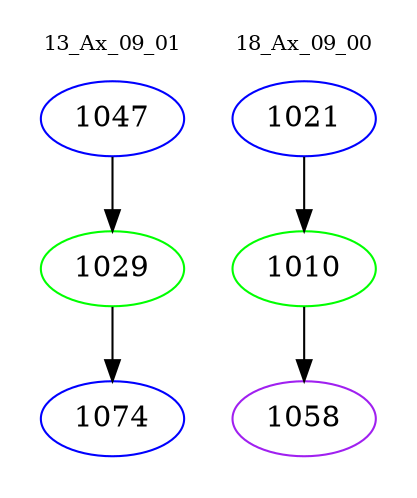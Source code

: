 digraph{
subgraph cluster_0 {
color = white
label = "13_Ax_09_01";
fontsize=10;
T0_1047 [label="1047", color="blue"]
T0_1047 -> T0_1029 [color="black"]
T0_1029 [label="1029", color="green"]
T0_1029 -> T0_1074 [color="black"]
T0_1074 [label="1074", color="blue"]
}
subgraph cluster_1 {
color = white
label = "18_Ax_09_00";
fontsize=10;
T1_1021 [label="1021", color="blue"]
T1_1021 -> T1_1010 [color="black"]
T1_1010 [label="1010", color="green"]
T1_1010 -> T1_1058 [color="black"]
T1_1058 [label="1058", color="purple"]
}
}
